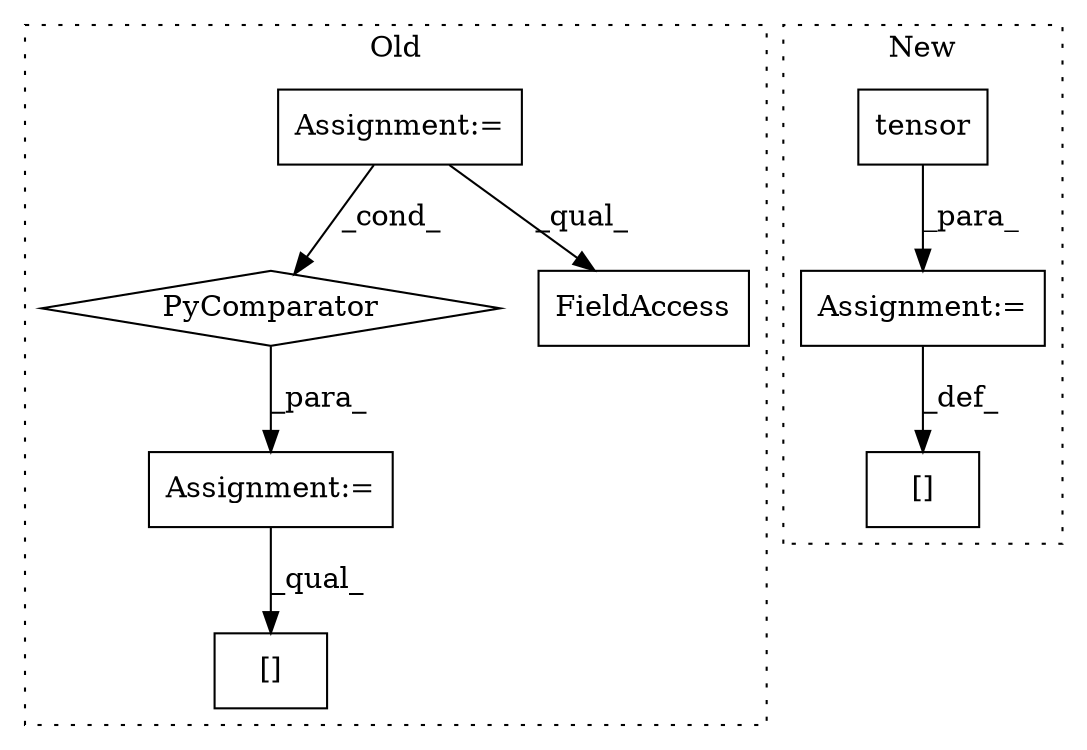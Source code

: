 digraph G {
subgraph cluster0 {
1 [label="PyComparator" a="113" s="3335" l="33" shape="diamond"];
3 [label="Assignment:=" a="7" s="3335" l="33" shape="box"];
5 [label="Assignment:=" a="7" s="3221" l="12" shape="box"];
6 [label="FieldAccess" a="22" s="3260" l="6" shape="box"];
7 [label="[]" a="2" s="3376,3388" l="7,1" shape="box"];
label = "Old";
style="dotted";
}
subgraph cluster1 {
2 [label="tensor" a="32" s="3165,3181" l="7,1" shape="box"];
4 [label="Assignment:=" a="7" s="3158" l="1" shape="box"];
8 [label="[]" a="2" s="3500,3523" l="12,1" shape="box"];
label = "New";
style="dotted";
}
1 -> 5 [label="_para_"];
2 -> 4 [label="_para_"];
3 -> 1 [label="_cond_"];
3 -> 6 [label="_qual_"];
4 -> 8 [label="_def_"];
5 -> 7 [label="_qual_"];
}